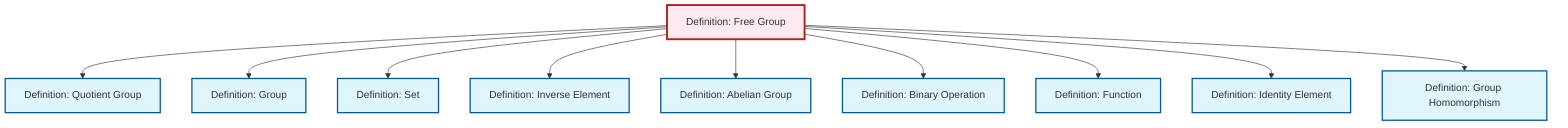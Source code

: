 graph TD
    classDef definition fill:#e1f5fe,stroke:#01579b,stroke-width:2px
    classDef theorem fill:#f3e5f5,stroke:#4a148c,stroke-width:2px
    classDef axiom fill:#fff3e0,stroke:#e65100,stroke-width:2px
    classDef example fill:#e8f5e9,stroke:#1b5e20,stroke-width:2px
    classDef current fill:#ffebee,stroke:#b71c1c,stroke-width:3px
    def-function["Definition: Function"]:::definition
    def-quotient-group["Definition: Quotient Group"]:::definition
    def-binary-operation["Definition: Binary Operation"]:::definition
    def-identity-element["Definition: Identity Element"]:::definition
    def-inverse-element["Definition: Inverse Element"]:::definition
    def-set["Definition: Set"]:::definition
    def-abelian-group["Definition: Abelian Group"]:::definition
    def-group["Definition: Group"]:::definition
    def-homomorphism["Definition: Group Homomorphism"]:::definition
    def-free-group["Definition: Free Group"]:::definition
    def-free-group --> def-quotient-group
    def-free-group --> def-group
    def-free-group --> def-set
    def-free-group --> def-inverse-element
    def-free-group --> def-abelian-group
    def-free-group --> def-binary-operation
    def-free-group --> def-function
    def-free-group --> def-identity-element
    def-free-group --> def-homomorphism
    class def-free-group current